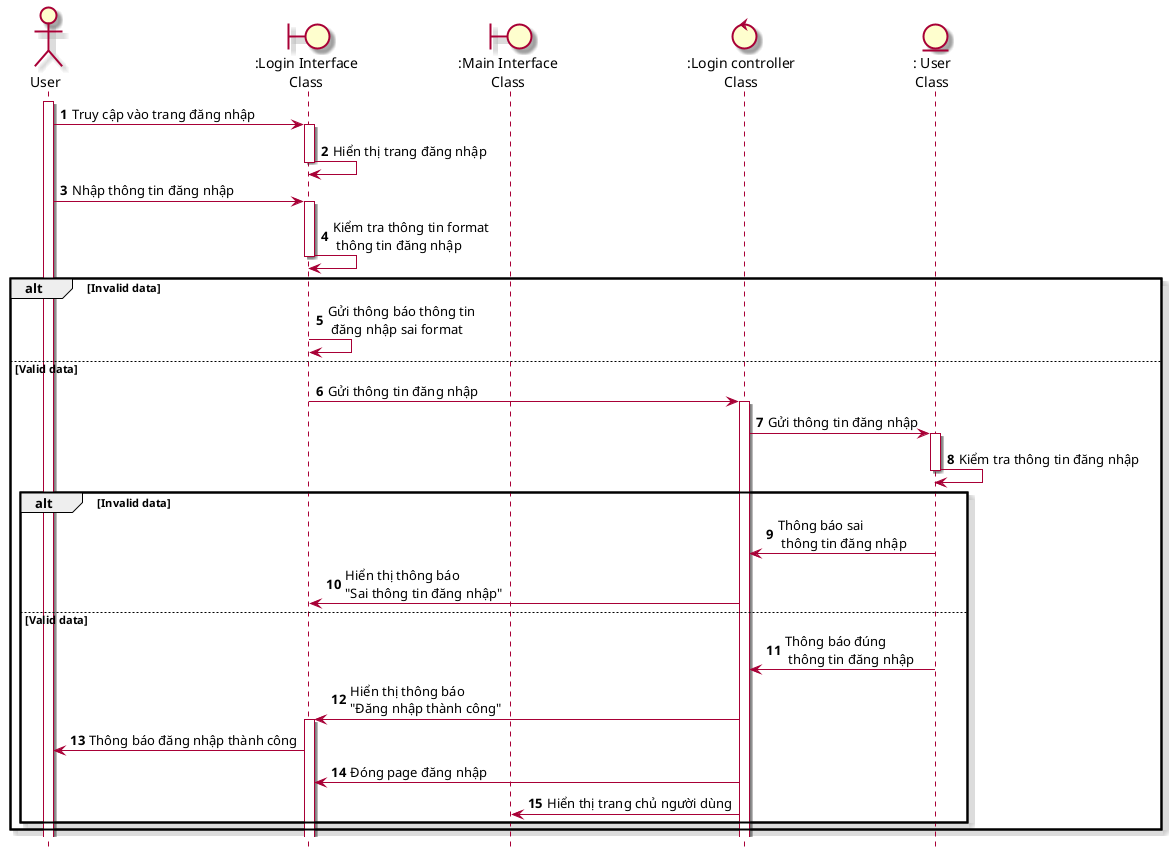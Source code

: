 @startuml SeqDangNhap
skin rose
hide footbox

actor user as "User"
boundary loginInterface as ":Login Interface\nClass"
boundary mainInterface as ":Main Interface\nClass"
control loginControl as ":Login controller\nClass"
entity User as ": User\nClass"
autonumber
user++
user -> loginInterface++: Truy cập vào trang đăng nhập
loginInterface -> loginInterface--: Hiển thị trang đăng nhập
user -> loginInterface++: Nhập thông tin đăng nhập
loginInterface -> loginInterface--: Kiểm tra thông tin format\n thông tin đăng nhập
alt Invalid data
    loginInterface -> loginInterface: Gửi thông báo thông tin\n đăng nhập sai format
else Valid data
    loginInterface -> loginControl++: Gửi thông tin đăng nhập
    loginControl -> User++: Gửi thông tin đăng nhập
    User -> User--: Kiểm tra thông tin đăng nhập
    alt Invalid data
        User -> loginControl: Thông báo sai\n thông tin đăng nhập
        loginControl -> loginInterface: Hiển thị thông báo \n"Sai thông tin đăng nhập"
    else Valid data
        User -> loginControl: Thông báo đúng\n thông tin đăng nhập
        loginControl -> loginInterface++: Hiển thị thông báo\n"Đăng nhập thành công"
        loginInterface -> user: Thông báo đăng nhập thành công
        loginControl -> loginInterface: Đóng page đăng nhập
        loginControl -> mainInterface: Hiển thị trang chủ người dùng
    end
end
@enduml